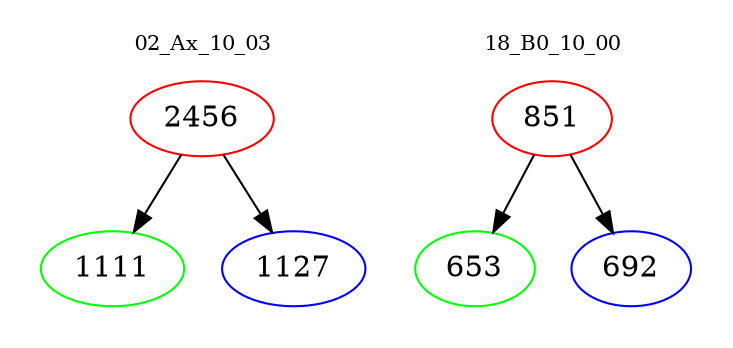digraph{
subgraph cluster_0 {
color = white
label = "02_Ax_10_03";
fontsize=10;
T0_2456 [label="2456", color="red"]
T0_2456 -> T0_1111 [color="black"]
T0_1111 [label="1111", color="green"]
T0_2456 -> T0_1127 [color="black"]
T0_1127 [label="1127", color="blue"]
}
subgraph cluster_1 {
color = white
label = "18_B0_10_00";
fontsize=10;
T1_851 [label="851", color="red"]
T1_851 -> T1_653 [color="black"]
T1_653 [label="653", color="green"]
T1_851 -> T1_692 [color="black"]
T1_692 [label="692", color="blue"]
}
}
